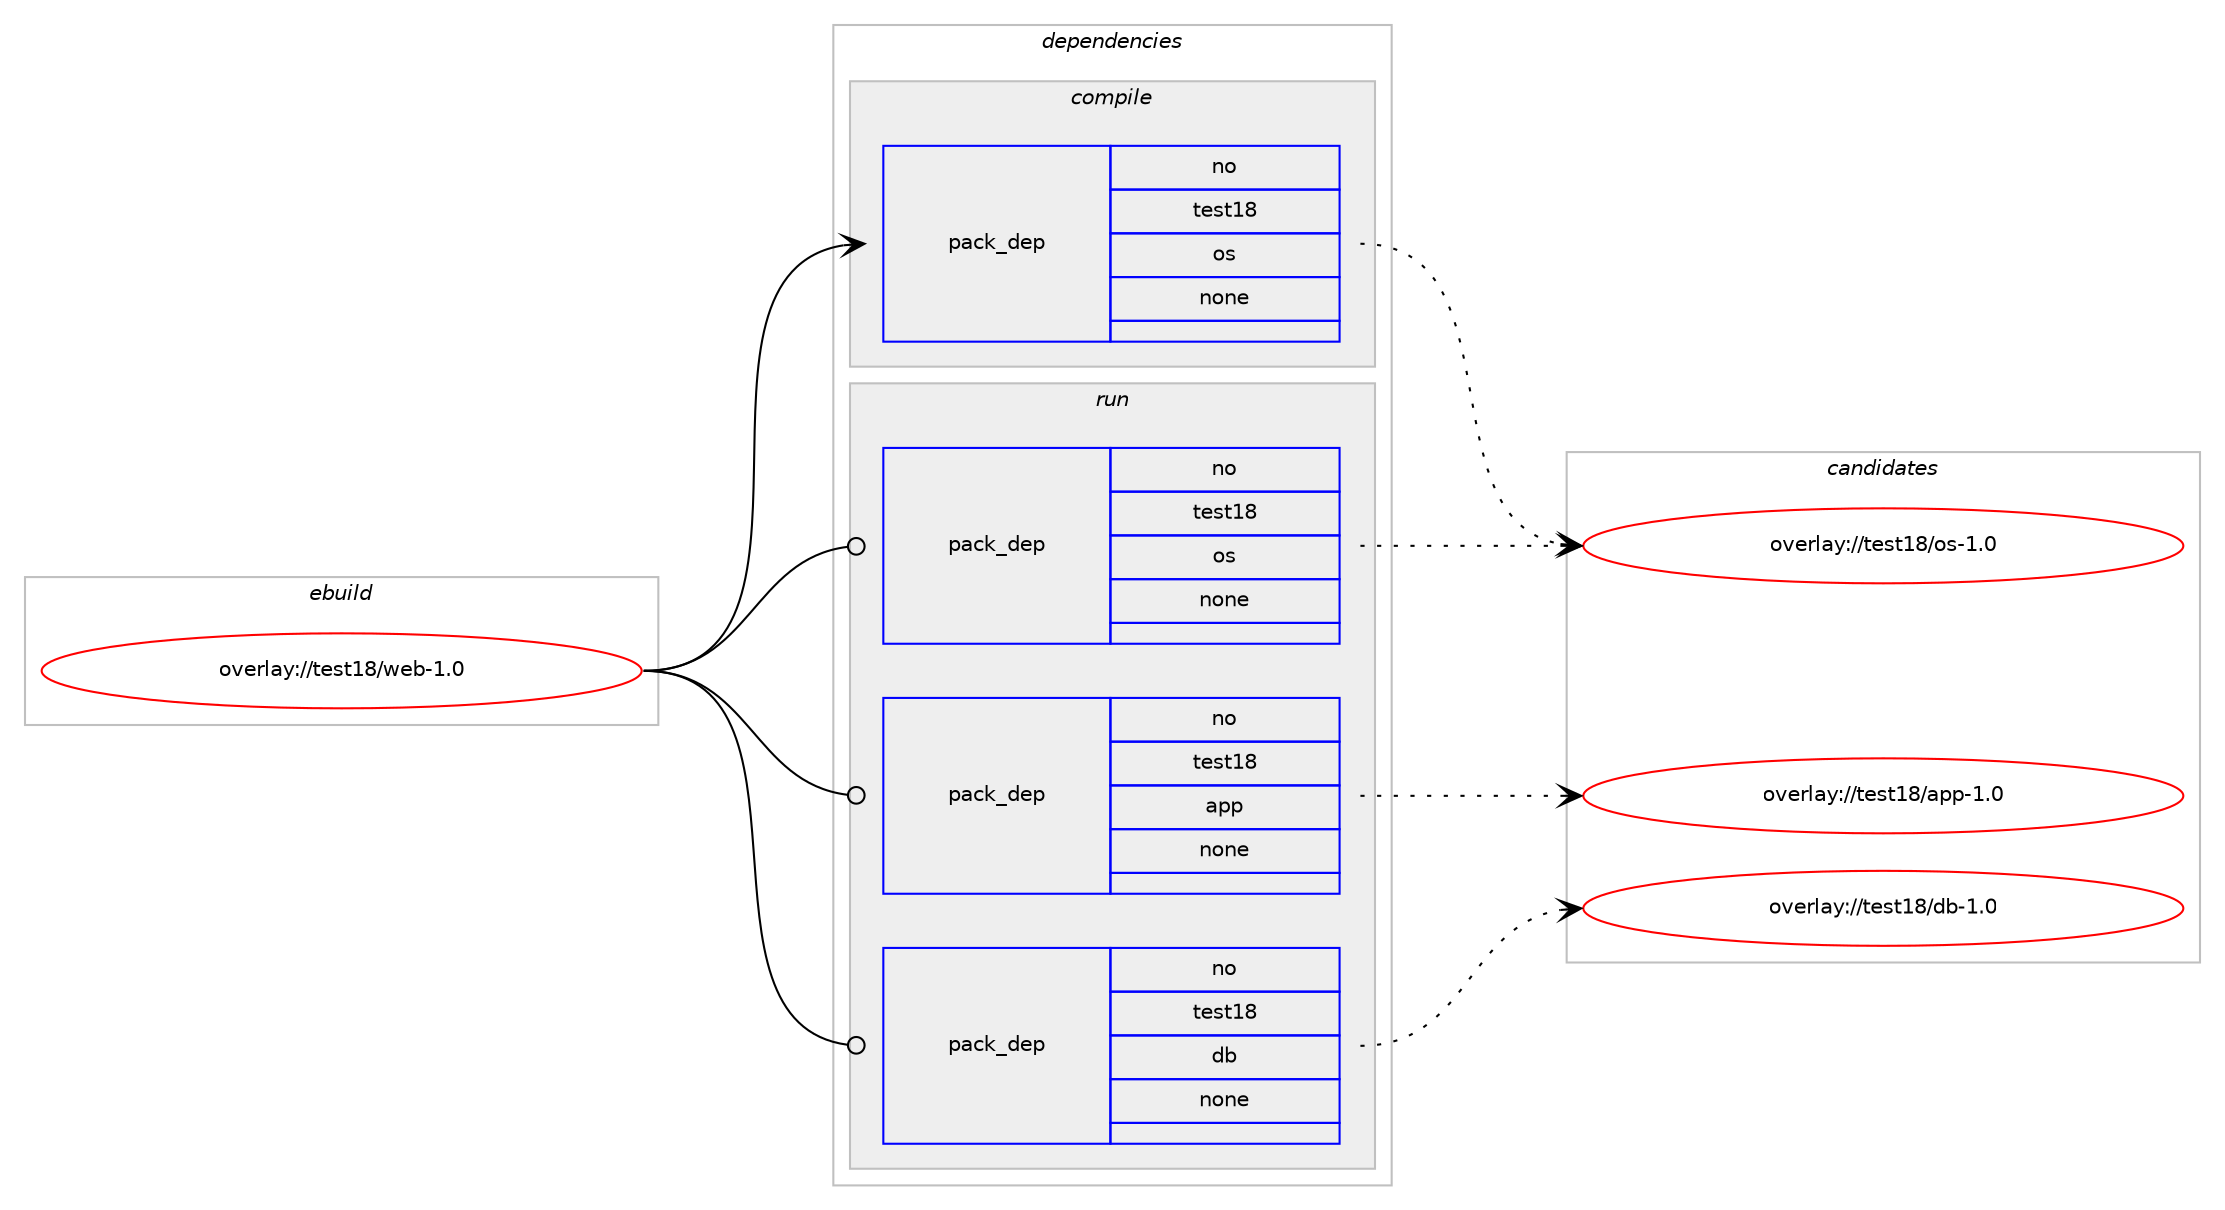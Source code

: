 digraph prolog {

# *************
# Graph options
# *************

newrank=true;
concentrate=true;
compound=true;
graph [rankdir=LR,fontname=Helvetica,fontsize=10,ranksep=1.5];#, ranksep=2.5, nodesep=0.2];
edge  [arrowhead=vee];
node  [fontname=Helvetica,fontsize=10];

# **********
# The ebuild
# **********

subgraph cluster_leftcol {
color=gray;
rank=same;
label=<<i>ebuild</i>>;
id [label="overlay://test18/web-1.0", color=red, width=4, href="../test18/web-1.0.svg"];
}

# ****************
# The dependencies
# ****************

subgraph cluster_midcol {
color=gray;
label=<<i>dependencies</i>>;
subgraph cluster_compile {
fillcolor="#eeeeee";
style=filled;
label=<<i>compile</i>>;
subgraph pack174 {
dependency190 [label=<<TABLE BORDER="0" CELLBORDER="1" CELLSPACING="0" CELLPADDING="4" WIDTH="220"><TR><TD ROWSPAN="6" CELLPADDING="30">pack_dep</TD></TR><TR><TD WIDTH="110">no</TD></TR><TR><TD>test18</TD></TR><TR><TD>os</TD></TR><TR><TD>none</TD></TR><TR><TD></TD></TR></TABLE>>, shape=none, color=blue];
}
id:e -> dependency190:w [weight=20,style="solid",arrowhead="vee"];
}
subgraph cluster_compileandrun {
fillcolor="#eeeeee";
style=filled;
label=<<i>compile and run</i>>;
}
subgraph cluster_run {
fillcolor="#eeeeee";
style=filled;
label=<<i>run</i>>;
subgraph pack175 {
dependency191 [label=<<TABLE BORDER="0" CELLBORDER="1" CELLSPACING="0" CELLPADDING="4" WIDTH="220"><TR><TD ROWSPAN="6" CELLPADDING="30">pack_dep</TD></TR><TR><TD WIDTH="110">no</TD></TR><TR><TD>test18</TD></TR><TR><TD>app</TD></TR><TR><TD>none</TD></TR><TR><TD></TD></TR></TABLE>>, shape=none, color=blue];
}
id:e -> dependency191:w [weight=20,style="solid",arrowhead="odot"];
subgraph pack176 {
dependency192 [label=<<TABLE BORDER="0" CELLBORDER="1" CELLSPACING="0" CELLPADDING="4" WIDTH="220"><TR><TD ROWSPAN="6" CELLPADDING="30">pack_dep</TD></TR><TR><TD WIDTH="110">no</TD></TR><TR><TD>test18</TD></TR><TR><TD>db</TD></TR><TR><TD>none</TD></TR><TR><TD></TD></TR></TABLE>>, shape=none, color=blue];
}
id:e -> dependency192:w [weight=20,style="solid",arrowhead="odot"];
subgraph pack177 {
dependency193 [label=<<TABLE BORDER="0" CELLBORDER="1" CELLSPACING="0" CELLPADDING="4" WIDTH="220"><TR><TD ROWSPAN="6" CELLPADDING="30">pack_dep</TD></TR><TR><TD WIDTH="110">no</TD></TR><TR><TD>test18</TD></TR><TR><TD>os</TD></TR><TR><TD>none</TD></TR><TR><TD></TD></TR></TABLE>>, shape=none, color=blue];
}
id:e -> dependency193:w [weight=20,style="solid",arrowhead="odot"];
}
}

# **************
# The candidates
# **************

subgraph cluster_choices {
rank=same;
color=gray;
label=<<i>candidates</i>>;

subgraph choice174 {
color=black;
nodesep=1;
choiceoverlay11610111511649564711111545494648 [label="overlay://test18/os-1.0", color=red, width=4,href="../test18/os-1.0.svg"];
dependency190:e -> choiceoverlay11610111511649564711111545494648:w [style=dotted,weight="100"];
}
subgraph choice175 {
color=black;
nodesep=1;
choiceoverlay1161011151164956479711211245494648 [label="overlay://test18/app-1.0", color=red, width=4,href="../test18/app-1.0.svg"];
dependency191:e -> choiceoverlay1161011151164956479711211245494648:w [style=dotted,weight="100"];
}
subgraph choice176 {
color=black;
nodesep=1;
choiceoverlay1161011151164956471009845494648 [label="overlay://test18/db-1.0", color=red, width=4,href="../test18/db-1.0.svg"];
dependency192:e -> choiceoverlay1161011151164956471009845494648:w [style=dotted,weight="100"];
}
subgraph choice177 {
color=black;
nodesep=1;
choiceoverlay11610111511649564711111545494648 [label="overlay://test18/os-1.0", color=red, width=4,href="../test18/os-1.0.svg"];
dependency193:e -> choiceoverlay11610111511649564711111545494648:w [style=dotted,weight="100"];
}
}

}
